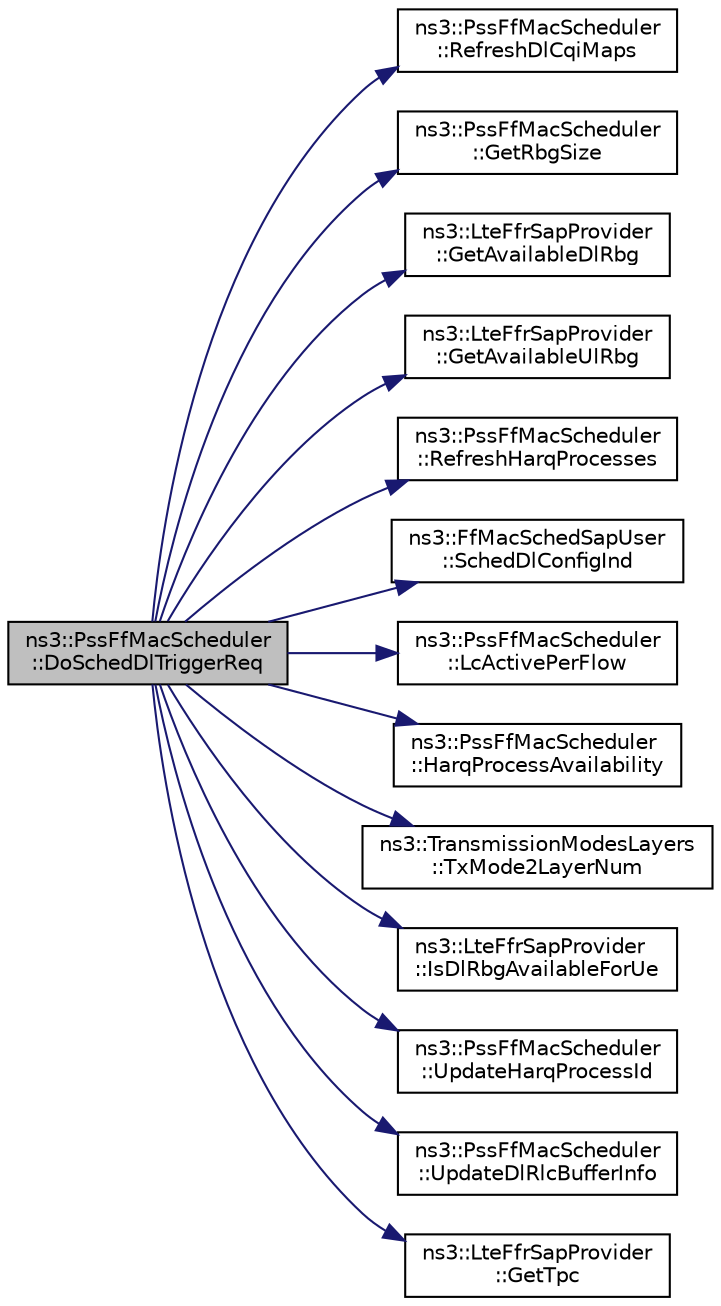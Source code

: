 digraph "ns3::PssFfMacScheduler::DoSchedDlTriggerReq"
{
  edge [fontname="Helvetica",fontsize="10",labelfontname="Helvetica",labelfontsize="10"];
  node [fontname="Helvetica",fontsize="10",shape=record];
  rankdir="LR";
  Node1 [label="ns3::PssFfMacScheduler\l::DoSchedDlTriggerReq",height=0.2,width=0.4,color="black", fillcolor="grey75", style="filled", fontcolor="black"];
  Node1 -> Node2 [color="midnightblue",fontsize="10",style="solid"];
  Node2 [label="ns3::PssFfMacScheduler\l::RefreshDlCqiMaps",height=0.2,width=0.4,color="black", fillcolor="white", style="filled",URL="$d1/d8a/classns3_1_1PssFfMacScheduler.html#a2e7bc40b4840831d734e10bea3124046"];
  Node1 -> Node3 [color="midnightblue",fontsize="10",style="solid"];
  Node3 [label="ns3::PssFfMacScheduler\l::GetRbgSize",height=0.2,width=0.4,color="black", fillcolor="white", style="filled",URL="$d1/d8a/classns3_1_1PssFfMacScheduler.html#aa3caedda9572ce0438063926b19d7efb"];
  Node1 -> Node4 [color="midnightblue",fontsize="10",style="solid"];
  Node4 [label="ns3::LteFfrSapProvider\l::GetAvailableDlRbg",height=0.2,width=0.4,color="black", fillcolor="white", style="filled",URL="$d7/dab/classns3_1_1LteFfrSapProvider.html#ad60306dae43b74dc25b65f81d6587a24",tooltip="Get vector of available RBG in DL for this Cell. "];
  Node1 -> Node5 [color="midnightblue",fontsize="10",style="solid"];
  Node5 [label="ns3::LteFfrSapProvider\l::GetAvailableUlRbg",height=0.2,width=0.4,color="black", fillcolor="white", style="filled",URL="$d7/dab/classns3_1_1LteFfrSapProvider.html#aafd23b22a27ec83e03d54795c122d175",tooltip="Get vector of available RB in UL for this Cell. "];
  Node1 -> Node6 [color="midnightblue",fontsize="10",style="solid"];
  Node6 [label="ns3::PssFfMacScheduler\l::RefreshHarqProcesses",height=0.2,width=0.4,color="black", fillcolor="white", style="filled",URL="$d1/d8a/classns3_1_1PssFfMacScheduler.html#ab4cc64c15c7cf1365bad5ae358e99437",tooltip="Refresh HARQ processes according to the timers. "];
  Node1 -> Node7 [color="midnightblue",fontsize="10",style="solid"];
  Node7 [label="ns3::FfMacSchedSapUser\l::SchedDlConfigInd",height=0.2,width=0.4,color="black", fillcolor="white", style="filled",URL="$df/d68/classns3_1_1FfMacSchedSapUser.html#a28f8484af5a32a45ee6c0e51770d83f7"];
  Node1 -> Node8 [color="midnightblue",fontsize="10",style="solid"];
  Node8 [label="ns3::PssFfMacScheduler\l::LcActivePerFlow",height=0.2,width=0.4,color="black", fillcolor="white", style="filled",URL="$d1/d8a/classns3_1_1PssFfMacScheduler.html#afa94be0f9d6a6f6ce3aee86abf764e27"];
  Node1 -> Node9 [color="midnightblue",fontsize="10",style="solid"];
  Node9 [label="ns3::PssFfMacScheduler\l::HarqProcessAvailability",height=0.2,width=0.4,color="black", fillcolor="white", style="filled",URL="$d1/d8a/classns3_1_1PssFfMacScheduler.html#a1740bdf713ce5efee7e691ea11176d4c",tooltip="Return the availability of free process for the RNTI specified. "];
  Node1 -> Node10 [color="midnightblue",fontsize="10",style="solid"];
  Node10 [label="ns3::TransmissionModesLayers\l::TxMode2LayerNum",height=0.2,width=0.4,color="black", fillcolor="white", style="filled",URL="$dd/d16/classns3_1_1TransmissionModesLayers.html#a31f608b7bfaa77440fe4cb85ad035329"];
  Node1 -> Node11 [color="midnightblue",fontsize="10",style="solid"];
  Node11 [label="ns3::LteFfrSapProvider\l::IsDlRbgAvailableForUe",height=0.2,width=0.4,color="black", fillcolor="white", style="filled",URL="$d7/dab/classns3_1_1LteFfrSapProvider.html#a91f4de3c794d2a32fae5bcfafd88b6fa",tooltip="Check if UE can be served on i-th RB in DL. "];
  Node1 -> Node12 [color="midnightblue",fontsize="10",style="solid"];
  Node12 [label="ns3::PssFfMacScheduler\l::UpdateHarqProcessId",height=0.2,width=0.4,color="black", fillcolor="white", style="filled",URL="$d1/d8a/classns3_1_1PssFfMacScheduler.html#a5c5fbf9993def2ae6cf974ae81bc0ddb",tooltip="Update and return a new process Id for the RNTI specified. "];
  Node1 -> Node13 [color="midnightblue",fontsize="10",style="solid"];
  Node13 [label="ns3::PssFfMacScheduler\l::UpdateDlRlcBufferInfo",height=0.2,width=0.4,color="black", fillcolor="white", style="filled",URL="$d1/d8a/classns3_1_1PssFfMacScheduler.html#a892f1cbf2d0ef364fd0dbca6dc6a7848"];
  Node1 -> Node14 [color="midnightblue",fontsize="10",style="solid"];
  Node14 [label="ns3::LteFfrSapProvider\l::GetTpc",height=0.2,width=0.4,color="black", fillcolor="white", style="filled",URL="$d7/dab/classns3_1_1LteFfrSapProvider.html#a0021d72c12fdaddd3817ef0eb5a7cd4e",tooltip="GetTpc. "];
}
